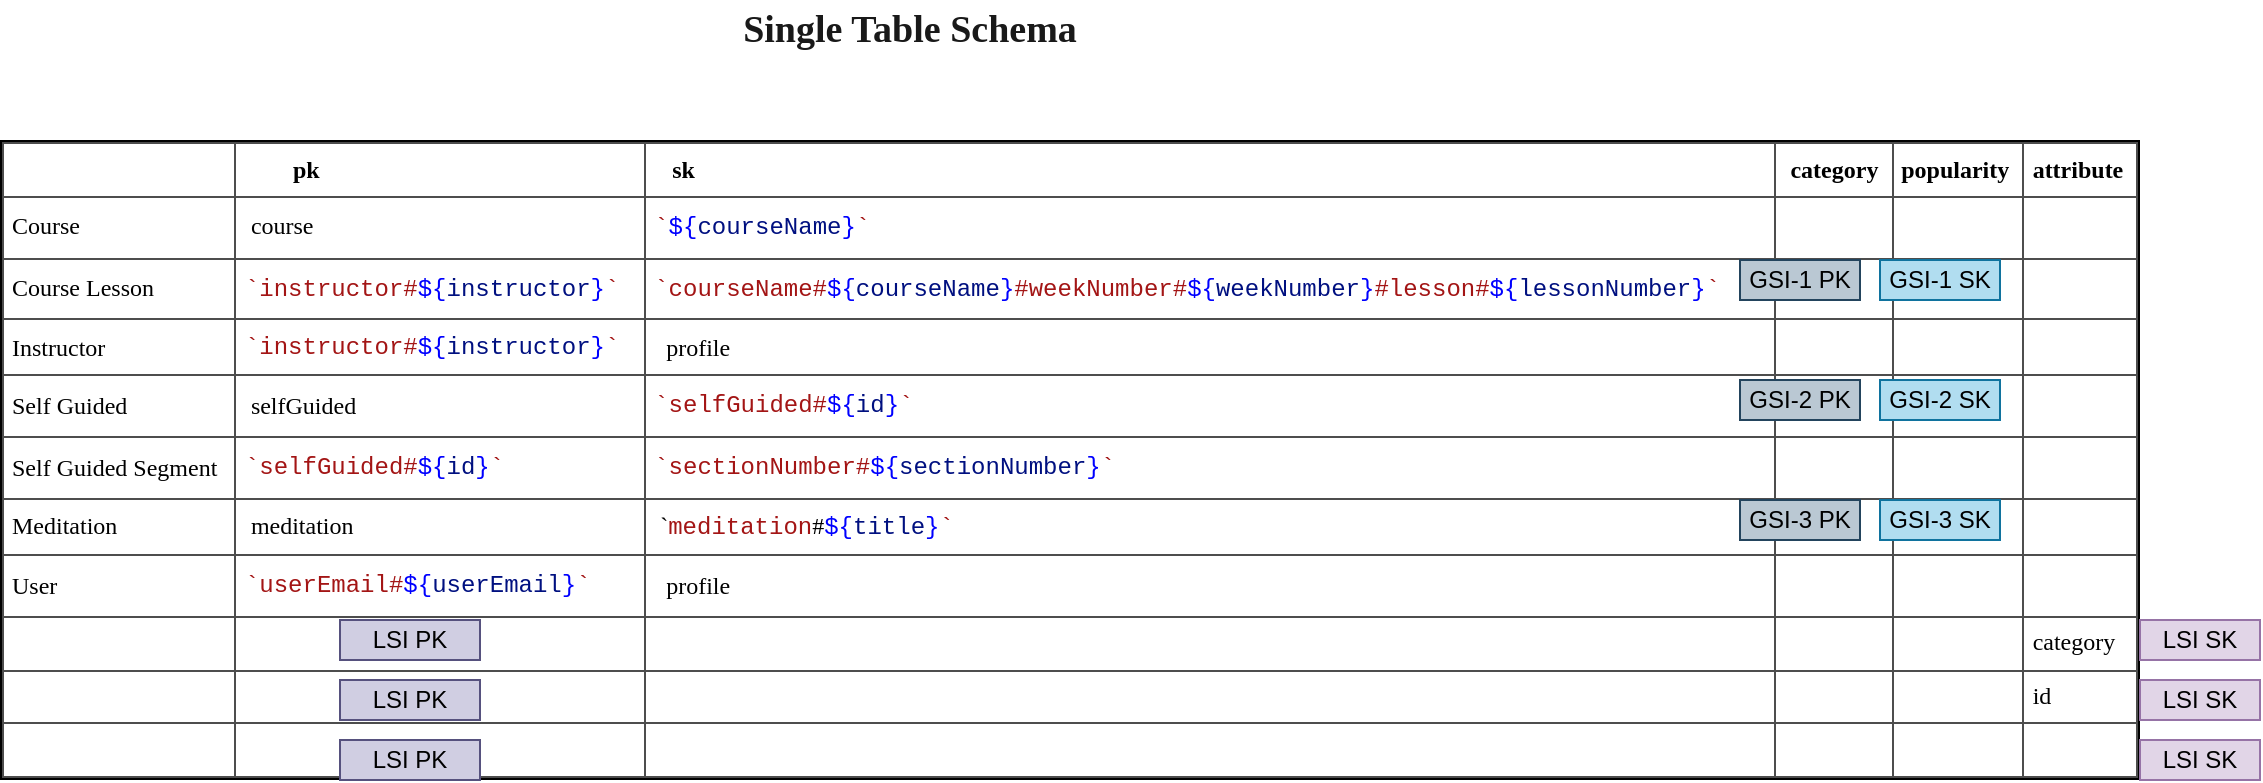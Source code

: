 <mxfile version="14.1.8" type="github">
  <diagram name="Page-1" id="bd83a815-5ea8-2e97-e5ec-87c9f400f2fa">
    <mxGraphModel dx="2923.5" dy="1841" grid="1" gridSize="10" guides="0" tooltips="1" connect="0" arrows="0" fold="1" page="1" pageScale="1.5" pageWidth="1169" pageHeight="826" background="#ffffff" math="0" shadow="0">
      <root>
        <mxCell id="0" style=";html=1;" />
        <mxCell id="1" style=";html=1;" parent="0" />
        <mxCell id="lenNtuGCxwQlxNRmlOMx-96" value="&lt;table border=&quot;1&quot; width=&quot;100%&quot; cellpadding=&quot;4&quot; style=&quot;width: 100% ; height: 100% ; border-collapse: collapse ; border: 1px solid rgb(77 , 77 , 77)&quot;&gt;&lt;tbody&gt;&lt;tr&gt;&lt;td&gt;&lt;br&gt;&lt;/td&gt;&lt;th align=&quot;left&quot;&gt;&amp;nbsp; &amp;nbsp; &amp;nbsp; &amp;nbsp; pk&lt;/th&gt;&lt;th align=&quot;left&quot;&gt;&amp;nbsp; &amp;nbsp;sk&lt;/th&gt;&lt;th align=&quot;left&quot;&gt;&amp;nbsp;category&lt;/th&gt;&lt;td&gt;&lt;b&gt;popularity&lt;/b&gt;&lt;/td&gt;&lt;td&gt;&lt;b&gt;attribute&lt;/b&gt;&lt;/td&gt;&lt;/tr&gt;&lt;tr&gt;&lt;td&gt;Course&lt;/td&gt;&lt;td&gt;&amp;nbsp;course&lt;/td&gt;&lt;td&gt;&lt;div style=&quot;background-color: rgb(255 , 255 , 255) ; font-family: &amp;#34;menlo&amp;#34; , &amp;#34;monaco&amp;#34; , &amp;#34;courier new&amp;#34; , monospace ; line-height: 18px&quot;&gt;&lt;span style=&quot;color: #a31515&quot;&gt;`&lt;/span&gt;&lt;span style=&quot;color: #0000ff&quot;&gt;${&lt;/span&gt;&lt;span style=&quot;color: #001080&quot;&gt;courseName&lt;/span&gt;&lt;span style=&quot;color: #0000ff&quot;&gt;}&lt;/span&gt;&lt;span style=&quot;color: #a31515&quot;&gt;`&lt;/span&gt;&lt;/div&gt;&lt;/td&gt;&lt;td&gt;&lt;br&gt;&lt;/td&gt;&lt;td&gt;&lt;br&gt;&lt;/td&gt;&lt;td&gt;&lt;br&gt;&lt;/td&gt;&lt;/tr&gt;&lt;tr&gt;&lt;td&gt;Course Lesson&lt;/td&gt;&lt;td&gt;&lt;div style=&quot;background-color: rgb(255 , 255 , 255) ; font-family: &amp;#34;menlo&amp;#34; , &amp;#34;monaco&amp;#34; , &amp;#34;courier new&amp;#34; , monospace ; line-height: 18px&quot;&gt;&lt;span style=&quot;color: #a31515&quot;&gt;`instructor#&lt;/span&gt;&lt;span style=&quot;color: #0000ff&quot;&gt;${&lt;/span&gt;&lt;span style=&quot;color: #001080&quot;&gt;instructor&lt;/span&gt;&lt;span style=&quot;color: #0000ff&quot;&gt;}&lt;/span&gt;&lt;span style=&quot;color: #a31515&quot;&gt;`&lt;/span&gt;&lt;/div&gt;&lt;/td&gt;&lt;td&gt;&lt;div style=&quot;background-color: rgb(255 , 255 , 255) ; font-family: &amp;#34;menlo&amp;#34; , &amp;#34;monaco&amp;#34; , &amp;#34;courier new&amp;#34; , monospace ; line-height: 18px&quot;&gt;&lt;span style=&quot;color: #a31515&quot;&gt;`courseName#&lt;/span&gt;&lt;span style=&quot;color: #0000ff&quot;&gt;${&lt;/span&gt;&lt;span style=&quot;color: #001080&quot;&gt;courseName&lt;/span&gt;&lt;span style=&quot;color: #0000ff&quot;&gt;}&lt;/span&gt;&lt;span style=&quot;color: #a31515&quot;&gt;#weekNumber#&lt;/span&gt;&lt;span style=&quot;color: #0000ff&quot;&gt;${&lt;/span&gt;&lt;span style=&quot;color: #001080&quot;&gt;weekNumber&lt;/span&gt;&lt;span style=&quot;color: #0000ff&quot;&gt;}&lt;/span&gt;&lt;span style=&quot;color: #a31515&quot;&gt;#lesson#&lt;/span&gt;&lt;span style=&quot;color: #0000ff&quot;&gt;${&lt;/span&gt;&lt;span style=&quot;color: #001080&quot;&gt;lessonNumber&lt;/span&gt;&lt;span style=&quot;color: #0000ff&quot;&gt;}&lt;/span&gt;&lt;span style=&quot;color: #a31515&quot;&gt;`&lt;/span&gt;&lt;/div&gt;&lt;/td&gt;&lt;td&gt;&lt;br&gt;&lt;/td&gt;&lt;td&gt;&lt;br&gt;&lt;/td&gt;&lt;td&gt;&lt;br&gt;&lt;/td&gt;&lt;/tr&gt;&lt;tr&gt;&lt;td&gt;Instructor&lt;/td&gt;&lt;td&gt;&lt;span style=&quot;font-family: &amp;#34;menlo&amp;#34; , &amp;#34;monaco&amp;#34; , &amp;#34;courier new&amp;#34; , monospace ; color: rgb(163 , 21 , 21)&quot;&gt;`instructor#&lt;/span&gt;&lt;span style=&quot;font-family: &amp;#34;menlo&amp;#34; , &amp;#34;monaco&amp;#34; , &amp;#34;courier new&amp;#34; , monospace ; color: rgb(0 , 0 , 255)&quot;&gt;${&lt;/span&gt;&lt;span style=&quot;font-family: &amp;#34;menlo&amp;#34; , &amp;#34;monaco&amp;#34; , &amp;#34;courier new&amp;#34; , monospace ; color: rgb(0 , 16 , 128)&quot;&gt;instructor&lt;/span&gt;&lt;span style=&quot;font-family: &amp;#34;menlo&amp;#34; , &amp;#34;monaco&amp;#34; , &amp;#34;courier new&amp;#34; , monospace ; color: rgb(0 , 0 , 255)&quot;&gt;}&lt;/span&gt;&lt;span style=&quot;font-family: &amp;#34;menlo&amp;#34; , &amp;#34;monaco&amp;#34; , &amp;#34;courier new&amp;#34; , monospace ; color: rgb(163 , 21 , 21)&quot;&gt;`&lt;/span&gt;&lt;br&gt;&lt;/td&gt;&lt;td&gt;&amp;nbsp; profile&lt;/td&gt;&lt;td&gt;&lt;br&gt;&lt;/td&gt;&lt;td&gt;&lt;br&gt;&lt;/td&gt;&lt;td&gt;&lt;br&gt;&lt;/td&gt;&lt;/tr&gt;&lt;tr&gt;&lt;td&gt;Self Guided&lt;/td&gt;&lt;td&gt;&lt;font&gt;&amp;nbsp;selfGuided&lt;/font&gt;&lt;/td&gt;&lt;td&gt;&lt;div style=&quot;background-color: rgb(255 , 255 , 255) ; font-family: &amp;#34;menlo&amp;#34; , &amp;#34;monaco&amp;#34; , &amp;#34;courier new&amp;#34; , monospace ; line-height: 18px&quot;&gt;&lt;span style=&quot;color: #a31515&quot;&gt;`selfGuided#&lt;/span&gt;&lt;span style=&quot;color: #0000ff&quot;&gt;${&lt;/span&gt;&lt;span style=&quot;color: #001080&quot;&gt;id&lt;/span&gt;&lt;span style=&quot;color: #0000ff&quot;&gt;}&lt;/span&gt;&lt;span style=&quot;color: #a31515&quot;&gt;`&lt;/span&gt;&lt;/div&gt;&lt;/td&gt;&lt;td&gt;&lt;br&gt;&lt;/td&gt;&lt;td&gt;&lt;br&gt;&lt;/td&gt;&lt;td&gt;&lt;br&gt;&lt;/td&gt;&lt;/tr&gt;&lt;tr&gt;&lt;td&gt;Self Guided Segment&lt;/td&gt;&lt;td&gt;&lt;div style=&quot;background-color: rgb(255 , 255 , 255) ; font-family: &amp;#34;menlo&amp;#34; , &amp;#34;monaco&amp;#34; , &amp;#34;courier new&amp;#34; , monospace ; line-height: 18px&quot;&gt;&lt;span style=&quot;color: #a31515&quot;&gt;`selfGuided#&lt;/span&gt;&lt;span style=&quot;color: #0000ff&quot;&gt;${&lt;/span&gt;&lt;span style=&quot;color: #001080&quot;&gt;id&lt;/span&gt;&lt;span style=&quot;color: #0000ff&quot;&gt;}&lt;/span&gt;&lt;span style=&quot;color: #a31515&quot;&gt;`&lt;/span&gt;&lt;/div&gt;&lt;/td&gt;&lt;td&gt;&lt;div style=&quot;background-color: rgb(255 , 255 , 255) ; font-family: &amp;#34;menlo&amp;#34; , &amp;#34;monaco&amp;#34; , &amp;#34;courier new&amp;#34; , monospace ; line-height: 18px&quot;&gt;&lt;span style=&quot;color: #a31515&quot;&gt;`sectionNumber#&lt;/span&gt;&lt;span style=&quot;color: #0000ff&quot;&gt;${&lt;/span&gt;&lt;span style=&quot;color: #001080&quot;&gt;sectionNumber&lt;/span&gt;&lt;span style=&quot;color: #0000ff&quot;&gt;}&lt;/span&gt;&lt;span style=&quot;color: #a31515&quot;&gt;`&lt;/span&gt;&lt;/div&gt;&lt;/td&gt;&lt;td&gt;&lt;br&gt;&lt;/td&gt;&lt;td&gt;&lt;br&gt;&lt;/td&gt;&lt;td&gt;&lt;br&gt;&lt;/td&gt;&lt;/tr&gt;&lt;tr&gt;&lt;td&gt;Meditation&lt;/td&gt;&lt;td&gt;&amp;nbsp;meditation&lt;/td&gt;&lt;td&gt;&amp;nbsp;`&lt;span style=&quot;color: rgb(163 , 21 , 21) ; font-family: &amp;#34;menlo&amp;#34; , &amp;#34;monaco&amp;#34; , &amp;#34;courier new&amp;#34; , monospace ; background-color: rgb(255 , 255 , 255)&quot;&gt;meditation&lt;/span&gt;#&lt;span style=&quot;font-family: &amp;#34;menlo&amp;#34; , &amp;#34;monaco&amp;#34; , &amp;#34;courier new&amp;#34; , monospace ; color: rgb(0 , 0 , 255)&quot;&gt;${&lt;/span&gt;&lt;span style=&quot;font-family: &amp;#34;menlo&amp;#34; , &amp;#34;monaco&amp;#34; , &amp;#34;courier new&amp;#34; , monospace ; color: rgb(0 , 16 , 128)&quot;&gt;title&lt;/span&gt;&lt;span style=&quot;font-family: &amp;#34;menlo&amp;#34; , &amp;#34;monaco&amp;#34; , &amp;#34;courier new&amp;#34; , monospace ; color: rgb(0 , 0 , 255)&quot;&gt;}&lt;/span&gt;&lt;span style=&quot;font-family: &amp;#34;menlo&amp;#34; , &amp;#34;monaco&amp;#34; , &amp;#34;courier new&amp;#34; , monospace ; color: rgb(163 , 21 , 21)&quot;&gt;`&lt;/span&gt;&lt;/td&gt;&lt;td&gt;&lt;br&gt;&lt;/td&gt;&lt;td&gt;&lt;br&gt;&lt;/td&gt;&lt;td&gt;&lt;br&gt;&lt;/td&gt;&lt;/tr&gt;&lt;tr&gt;&lt;td&gt;User&lt;/td&gt;&lt;td&gt;&lt;div style=&quot;background-color: rgb(255 , 255 , 255) ; font-family: &amp;#34;menlo&amp;#34; , &amp;#34;monaco&amp;#34; , &amp;#34;courier new&amp;#34; , monospace ; line-height: 18px&quot;&gt;&lt;span style=&quot;color: #a31515&quot;&gt;`userEmail#&lt;/span&gt;&lt;span style=&quot;color: #0000ff&quot;&gt;${&lt;/span&gt;&lt;span style=&quot;color: #001080&quot;&gt;userEmail&lt;/span&gt;&lt;span style=&quot;color: #0000ff&quot;&gt;}&lt;/span&gt;&lt;span style=&quot;color: #a31515&quot;&gt;`&lt;/span&gt;&lt;/div&gt;&lt;/td&gt;&lt;td&gt;&amp;nbsp; profile&lt;/td&gt;&lt;td&gt;&lt;br&gt;&lt;/td&gt;&lt;td&gt;&lt;br&gt;&lt;/td&gt;&lt;td&gt;&lt;br&gt;&lt;/td&gt;&lt;/tr&gt;&lt;tr&gt;&lt;td&gt;&lt;br&gt;&lt;/td&gt;&lt;td&gt;&lt;br&gt;&lt;/td&gt;&lt;td&gt;&lt;br&gt;&lt;/td&gt;&lt;td&gt;&lt;br&gt;&lt;/td&gt;&lt;td&gt;&lt;br&gt;&lt;/td&gt;&lt;td&gt;category&lt;/td&gt;&lt;/tr&gt;&lt;tr&gt;&lt;td&gt;&lt;br&gt;&lt;/td&gt;&lt;td&gt;&lt;br&gt;&lt;/td&gt;&lt;td&gt;&lt;br&gt;&lt;/td&gt;&lt;td&gt;&lt;br&gt;&lt;/td&gt;&lt;td&gt;&lt;br&gt;&lt;/td&gt;&lt;td&gt;id&lt;/td&gt;&lt;/tr&gt;&lt;tr&gt;&lt;td&gt;&lt;br&gt;&lt;/td&gt;&lt;td&gt;&lt;br&gt;&lt;/td&gt;&lt;td&gt;&lt;br&gt;&lt;/td&gt;&lt;td&gt;&lt;br&gt;&lt;/td&gt;&lt;td&gt;&lt;br&gt;&lt;/td&gt;&lt;td&gt;&lt;br&gt;&lt;/td&gt;&lt;/tr&gt;&lt;/tbody&gt;&lt;/table&gt;" style="text;html=1;overflow=fill;rounded=1;fillColor=none;labelBackgroundColor=none;labelBorderColor=#000000;spacingTop=1;fontFamily=Tahoma;glass=1;rotation=0;arcSize=8;" vertex="1" parent="1">
          <mxGeometry x="-1040" y="-420" width="1070" height="320" as="geometry" />
        </mxCell>
        <mxCell id="lenNtuGCxwQlxNRmlOMx-6" value="GSI-3 PK" style="text;html=1;fillColor=#bac8d3;align=center;verticalAlign=middle;whiteSpace=wrap;rounded=0;strokeColor=#23445d;" vertex="1" parent="1">
          <mxGeometry x="-170" y="-240" width="60" height="20" as="geometry" />
        </mxCell>
        <mxCell id="lenNtuGCxwQlxNRmlOMx-107" value="GSI-2 PK" style="text;html=1;fillColor=#bac8d3;align=center;verticalAlign=middle;whiteSpace=wrap;rounded=0;strokeColor=#23445d;" vertex="1" parent="1">
          <mxGeometry x="-170" y="-300" width="60" height="20" as="geometry" />
        </mxCell>
        <mxCell id="lenNtuGCxwQlxNRmlOMx-108" value="GSI-1 PK" style="text;html=1;fillColor=#bac8d3;align=center;verticalAlign=middle;whiteSpace=wrap;rounded=0;strokeColor=#23445d;" vertex="1" parent="1">
          <mxGeometry x="-170" y="-360" width="60" height="20" as="geometry" />
        </mxCell>
        <mxCell id="lenNtuGCxwQlxNRmlOMx-110" value="LSI PK" style="text;html=1;fillColor=#d0cee2;align=center;verticalAlign=middle;whiteSpace=wrap;rounded=0;strokeColor=#56517e;" vertex="1" parent="1">
          <mxGeometry x="-870" y="-180" width="70" height="20" as="geometry" />
        </mxCell>
        <mxCell id="lenNtuGCxwQlxNRmlOMx-111" value="GSI-1 SK" style="text;html=1;fillColor=#b1ddf0;align=center;verticalAlign=middle;whiteSpace=wrap;rounded=0;strokeColor=#10739e;" vertex="1" parent="1">
          <mxGeometry x="-100" y="-360" width="60" height="20" as="geometry" />
        </mxCell>
        <mxCell id="lenNtuGCxwQlxNRmlOMx-112" value="GSI-2 SK" style="text;html=1;fillColor=#b1ddf0;align=center;verticalAlign=middle;whiteSpace=wrap;rounded=0;strokeColor=#10739e;" vertex="1" parent="1">
          <mxGeometry x="-100" y="-300" width="60" height="20" as="geometry" />
        </mxCell>
        <mxCell id="lenNtuGCxwQlxNRmlOMx-113" value="GSI-3 SK" style="text;html=1;fillColor=#b1ddf0;align=center;verticalAlign=middle;whiteSpace=wrap;rounded=0;strokeColor=#10739e;" vertex="1" parent="1">
          <mxGeometry x="-100" y="-240" width="60" height="20" as="geometry" />
        </mxCell>
        <mxCell id="lenNtuGCxwQlxNRmlOMx-115" value="LSI SK" style="text;html=1;fillColor=#e1d5e7;align=center;verticalAlign=middle;whiteSpace=wrap;rounded=0;strokeColor=#9673a6;" vertex="1" parent="1">
          <mxGeometry x="30" y="-120" width="60" height="20" as="geometry" />
        </mxCell>
        <mxCell id="lenNtuGCxwQlxNRmlOMx-118" value="LSI SK" style="text;html=1;fillColor=#e1d5e7;align=center;verticalAlign=middle;whiteSpace=wrap;rounded=0;strokeColor=#9673a6;" vertex="1" parent="1">
          <mxGeometry x="30" y="-180" width="60" height="20" as="geometry" />
        </mxCell>
        <mxCell id="lenNtuGCxwQlxNRmlOMx-119" value="LSI SK" style="text;html=1;fillColor=#e1d5e7;align=center;verticalAlign=middle;whiteSpace=wrap;rounded=0;strokeColor=#9673a6;" vertex="1" parent="1">
          <mxGeometry x="30" y="-150" width="60" height="20" as="geometry" />
        </mxCell>
        <mxCell id="lenNtuGCxwQlxNRmlOMx-120" value="LSI PK" style="text;html=1;fillColor=#d0cee2;align=center;verticalAlign=middle;whiteSpace=wrap;rounded=0;strokeColor=#56517e;" vertex="1" parent="1">
          <mxGeometry x="-870" y="-150" width="70" height="20" as="geometry" />
        </mxCell>
        <mxCell id="lenNtuGCxwQlxNRmlOMx-121" value="LSI PK" style="text;html=1;fillColor=#d0cee2;align=center;verticalAlign=middle;whiteSpace=wrap;rounded=0;strokeColor=#56517e;" vertex="1" parent="1">
          <mxGeometry x="-870" y="-120" width="70" height="20" as="geometry" />
        </mxCell>
        <mxCell id="lenNtuGCxwQlxNRmlOMx-122" value="Text" style="text;html=1;strokeColor=none;fillColor=none;align=center;verticalAlign=middle;whiteSpace=wrap;rounded=0;glass=1;labelBackgroundColor=none;fontFamily=Tahoma;fontColor=#FFFFFF;" vertex="1" parent="1">
          <mxGeometry x="-490" y="-270" width="40" height="20" as="geometry" />
        </mxCell>
        <mxCell id="lenNtuGCxwQlxNRmlOMx-123" value="&lt;b&gt;&lt;font color=&quot;#191919&quot; style=&quot;font-size: 19px&quot;&gt;Single Table Schema&lt;/font&gt;&lt;/b&gt;" style="text;html=1;strokeColor=none;fillColor=none;align=center;verticalAlign=middle;whiteSpace=wrap;rounded=0;glass=1;labelBackgroundColor=none;fontFamily=Tahoma;fontColor=#FFFFFF;" vertex="1" parent="1">
          <mxGeometry x="-770" y="-490" width="370" height="30" as="geometry" />
        </mxCell>
      </root>
    </mxGraphModel>
  </diagram>
</mxfile>
